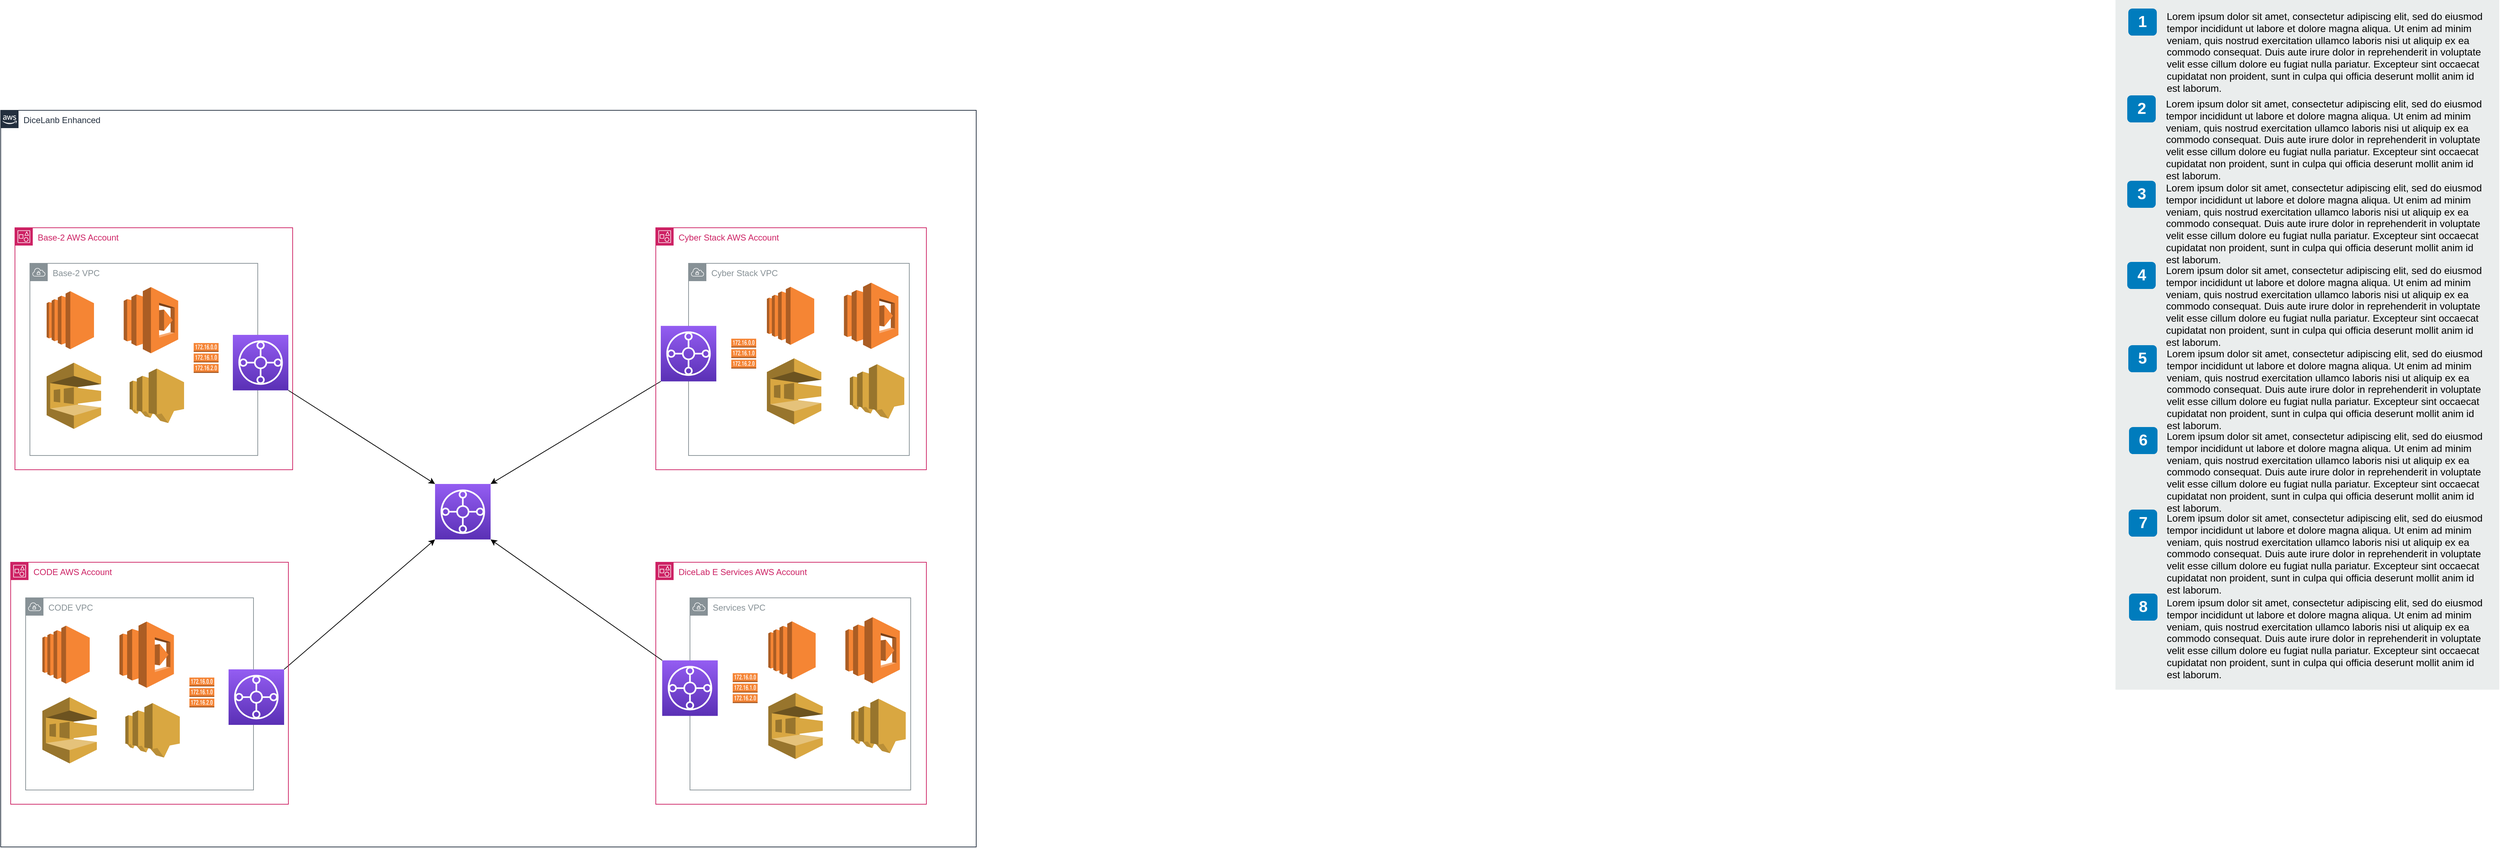 <mxfile version="20.0.3" type="github">
  <diagram id="Ht1M8jgEwFfnCIfOTk4-" name="Page-1">
    <mxGraphModel dx="2076" dy="1320" grid="1" gridSize="10" guides="1" tooltips="1" connect="1" arrows="1" fold="1" page="1" pageScale="1" pageWidth="827" pageHeight="1169" math="0" shadow="0">
      <root>
        <mxCell id="0" />
        <mxCell id="1" parent="0" />
        <mxCell id="UEzPUAAOIrF-is8g5C7q-2" value="DiceLanb Enhanced" style="points=[[0,0],[0.25,0],[0.5,0],[0.75,0],[1,0],[1,0.25],[1,0.5],[1,0.75],[1,1],[0.75,1],[0.5,1],[0.25,1],[0,1],[0,0.75],[0,0.5],[0,0.25]];outlineConnect=0;gradientColor=none;html=1;whiteSpace=wrap;fontSize=12;fontStyle=0;shape=mxgraph.aws4.group;grIcon=mxgraph.aws4.group_aws_cloud_alt;strokeColor=#232F3E;fillColor=none;verticalAlign=top;align=left;spacingLeft=30;fontColor=#232F3E;dashed=0;container=0;pointerEvents=0;collapsible=0;recursiveResize=0;" parent="1" vertex="1">
          <mxGeometry x="10" y="175" width="1370" height="1035" as="geometry" />
        </mxCell>
        <mxCell id="W4KZTmW7VBLh_h7_ePrn-21" value="" style="sketch=0;points=[[0,0,0],[0.25,0,0],[0.5,0,0],[0.75,0,0],[1,0,0],[0,1,0],[0.25,1,0],[0.5,1,0],[0.75,1,0],[1,1,0],[0,0.25,0],[0,0.5,0],[0,0.75,0],[1,0.25,0],[1,0.5,0],[1,0.75,0]];outlineConnect=0;fontColor=#232F3E;gradientColor=#945DF2;gradientDirection=north;fillColor=#5A30B5;strokeColor=#ffffff;dashed=0;verticalLabelPosition=bottom;verticalAlign=top;align=center;html=1;fontSize=12;fontStyle=0;aspect=fixed;shape=mxgraph.aws4.resourceIcon;resIcon=mxgraph.aws4.transit_gateway;" vertex="1" parent="UEzPUAAOIrF-is8g5C7q-2">
          <mxGeometry x="610" y="525" width="78" height="78" as="geometry" />
        </mxCell>
        <mxCell id="W4KZTmW7VBLh_h7_ePrn-22" style="rounded=0;orthogonalLoop=1;jettySize=auto;html=1;entryX=0;entryY=1;entryDx=0;entryDy=0;entryPerimeter=0;exitX=1;exitY=0;exitDx=0;exitDy=0;exitPerimeter=0;" edge="1" parent="UEzPUAAOIrF-is8g5C7q-2" source="W4KZTmW7VBLh_h7_ePrn-84" target="W4KZTmW7VBLh_h7_ePrn-21">
          <mxGeometry relative="1" as="geometry">
            <mxPoint x="404" y="769" as="sourcePoint" />
          </mxGeometry>
        </mxCell>
        <mxCell id="W4KZTmW7VBLh_h7_ePrn-52" style="rounded=0;orthogonalLoop=1;jettySize=auto;html=1;entryX=1;entryY=0;entryDx=0;entryDy=0;entryPerimeter=0;exitX=0;exitY=1;exitDx=0;exitDy=0;exitPerimeter=0;" edge="1" parent="UEzPUAAOIrF-is8g5C7q-2" source="W4KZTmW7VBLh_h7_ePrn-68" target="W4KZTmW7VBLh_h7_ePrn-21">
          <mxGeometry relative="1" as="geometry">
            <mxPoint x="890" y="322.5" as="sourcePoint" />
            <mxPoint x="710" y="305" as="targetPoint" />
          </mxGeometry>
        </mxCell>
        <mxCell id="W4KZTmW7VBLh_h7_ePrn-62" value="Cyber Stack AWS Account&amp;nbsp;" style="points=[[0,0],[0.25,0],[0.5,0],[0.75,0],[1,0],[1,0.25],[1,0.5],[1,0.75],[1,1],[0.75,1],[0.5,1],[0.25,1],[0,1],[0,0.75],[0,0.5],[0,0.25]];outlineConnect=0;gradientColor=none;html=1;whiteSpace=wrap;fontSize=12;fontStyle=0;container=1;pointerEvents=0;collapsible=0;recursiveResize=0;shape=mxgraph.aws4.group;grIcon=mxgraph.aws4.group_account;strokeColor=#CD2264;fillColor=none;verticalAlign=top;align=left;spacingLeft=30;fontColor=#CD2264;dashed=0;" vertex="1" parent="UEzPUAAOIrF-is8g5C7q-2">
          <mxGeometry x="920" y="165" width="380" height="340" as="geometry" />
        </mxCell>
        <mxCell id="W4KZTmW7VBLh_h7_ePrn-63" value="Cyber Stack VPC" style="sketch=0;outlineConnect=0;gradientColor=none;html=1;whiteSpace=wrap;fontSize=12;fontStyle=0;shape=mxgraph.aws4.group;grIcon=mxgraph.aws4.group_vpc;strokeColor=#879196;fillColor=none;verticalAlign=top;align=left;spacingLeft=30;fontColor=#879196;dashed=0;" vertex="1" parent="W4KZTmW7VBLh_h7_ePrn-62">
          <mxGeometry x="46" y="50" width="310" height="270" as="geometry" />
        </mxCell>
        <mxCell id="W4KZTmW7VBLh_h7_ePrn-64" value="" style="outlineConnect=0;dashed=0;verticalLabelPosition=bottom;verticalAlign=top;align=center;html=1;shape=mxgraph.aws3.ec2;fillColor=#F58534;gradientColor=none;" vertex="1" parent="W4KZTmW7VBLh_h7_ePrn-62">
          <mxGeometry x="156" y="82.99" width="66.5" height="81.5" as="geometry" />
        </mxCell>
        <mxCell id="W4KZTmW7VBLh_h7_ePrn-65" value="" style="outlineConnect=0;dashed=0;verticalLabelPosition=bottom;verticalAlign=top;align=center;html=1;shape=mxgraph.aws3.lambda;fillColor=#F58534;gradientColor=none;" vertex="1" parent="W4KZTmW7VBLh_h7_ePrn-62">
          <mxGeometry x="264.25" y="77.24" width="76.5" height="93" as="geometry" />
        </mxCell>
        <mxCell id="W4KZTmW7VBLh_h7_ePrn-66" value="" style="outlineConnect=0;dashed=0;verticalLabelPosition=bottom;verticalAlign=top;align=center;html=1;shape=mxgraph.aws3.sqs;fillColor=#D9A741;gradientColor=none;" vertex="1" parent="W4KZTmW7VBLh_h7_ePrn-62">
          <mxGeometry x="156" y="183.49" width="76.5" height="93" as="geometry" />
        </mxCell>
        <mxCell id="W4KZTmW7VBLh_h7_ePrn-67" value="" style="outlineConnect=0;dashed=0;verticalLabelPosition=bottom;verticalAlign=top;align=center;html=1;shape=mxgraph.aws3.sns;fillColor=#D9A741;gradientColor=none;" vertex="1" parent="W4KZTmW7VBLh_h7_ePrn-62">
          <mxGeometry x="272.5" y="191.74" width="76.5" height="76.5" as="geometry" />
        </mxCell>
        <mxCell id="W4KZTmW7VBLh_h7_ePrn-69" value="" style="outlineConnect=0;dashed=0;verticalLabelPosition=bottom;verticalAlign=top;align=center;html=1;shape=mxgraph.aws3.route_table;fillColor=#F58536;gradientColor=none;" vertex="1" parent="W4KZTmW7VBLh_h7_ePrn-62">
          <mxGeometry x="106" y="155.87" width="35" height="42" as="geometry" />
        </mxCell>
        <mxCell id="W4KZTmW7VBLh_h7_ePrn-68" value="" style="sketch=0;points=[[0,0,0],[0.25,0,0],[0.5,0,0],[0.75,0,0],[1,0,0],[0,1,0],[0.25,1,0],[0.5,1,0],[0.75,1,0],[1,1,0],[0,0.25,0],[0,0.5,0],[0,0.75,0],[1,0.25,0],[1,0.5,0],[1,0.75,0]];outlineConnect=0;fontColor=#232F3E;gradientColor=#945DF2;gradientDirection=north;fillColor=#5A30B5;strokeColor=#ffffff;dashed=0;verticalLabelPosition=bottom;verticalAlign=top;align=center;html=1;fontSize=12;fontStyle=0;aspect=fixed;shape=mxgraph.aws4.resourceIcon;resIcon=mxgraph.aws4.transit_gateway;" vertex="1" parent="W4KZTmW7VBLh_h7_ePrn-62">
          <mxGeometry x="7" y="137.87" width="78" height="78" as="geometry" />
        </mxCell>
        <mxCell id="W4KZTmW7VBLh_h7_ePrn-70" value="DiceLab E Services AWS Account" style="points=[[0,0],[0.25,0],[0.5,0],[0.75,0],[1,0],[1,0.25],[1,0.5],[1,0.75],[1,1],[0.75,1],[0.5,1],[0.25,1],[0,1],[0,0.75],[0,0.5],[0,0.25]];outlineConnect=0;gradientColor=none;html=1;whiteSpace=wrap;fontSize=12;fontStyle=0;container=1;pointerEvents=0;collapsible=0;recursiveResize=0;shape=mxgraph.aws4.group;grIcon=mxgraph.aws4.group_account;strokeColor=#CD2264;fillColor=none;verticalAlign=top;align=left;spacingLeft=30;fontColor=#CD2264;dashed=0;" vertex="1" parent="UEzPUAAOIrF-is8g5C7q-2">
          <mxGeometry x="920" y="635" width="380" height="340" as="geometry" />
        </mxCell>
        <mxCell id="W4KZTmW7VBLh_h7_ePrn-71" value="Services VPC" style="sketch=0;outlineConnect=0;gradientColor=none;html=1;whiteSpace=wrap;fontSize=12;fontStyle=0;shape=mxgraph.aws4.group;grIcon=mxgraph.aws4.group_vpc;strokeColor=#879196;fillColor=none;verticalAlign=top;align=left;spacingLeft=30;fontColor=#879196;dashed=0;" vertex="1" parent="W4KZTmW7VBLh_h7_ePrn-70">
          <mxGeometry x="48" y="50" width="310" height="270" as="geometry" />
        </mxCell>
        <mxCell id="W4KZTmW7VBLh_h7_ePrn-72" value="" style="outlineConnect=0;dashed=0;verticalLabelPosition=bottom;verticalAlign=top;align=center;html=1;shape=mxgraph.aws3.ec2;fillColor=#F58534;gradientColor=none;" vertex="1" parent="W4KZTmW7VBLh_h7_ePrn-70">
          <mxGeometry x="158" y="82.99" width="66.5" height="81.5" as="geometry" />
        </mxCell>
        <mxCell id="W4KZTmW7VBLh_h7_ePrn-73" value="" style="outlineConnect=0;dashed=0;verticalLabelPosition=bottom;verticalAlign=top;align=center;html=1;shape=mxgraph.aws3.lambda;fillColor=#F58534;gradientColor=none;" vertex="1" parent="W4KZTmW7VBLh_h7_ePrn-70">
          <mxGeometry x="266.25" y="77.24" width="76.5" height="93" as="geometry" />
        </mxCell>
        <mxCell id="W4KZTmW7VBLh_h7_ePrn-74" value="" style="outlineConnect=0;dashed=0;verticalLabelPosition=bottom;verticalAlign=top;align=center;html=1;shape=mxgraph.aws3.sqs;fillColor=#D9A741;gradientColor=none;" vertex="1" parent="W4KZTmW7VBLh_h7_ePrn-70">
          <mxGeometry x="158" y="183.49" width="76.5" height="93" as="geometry" />
        </mxCell>
        <mxCell id="W4KZTmW7VBLh_h7_ePrn-75" value="" style="outlineConnect=0;dashed=0;verticalLabelPosition=bottom;verticalAlign=top;align=center;html=1;shape=mxgraph.aws3.sns;fillColor=#D9A741;gradientColor=none;" vertex="1" parent="W4KZTmW7VBLh_h7_ePrn-70">
          <mxGeometry x="274.5" y="191.74" width="76.5" height="76.5" as="geometry" />
        </mxCell>
        <mxCell id="W4KZTmW7VBLh_h7_ePrn-76" value="" style="outlineConnect=0;dashed=0;verticalLabelPosition=bottom;verticalAlign=top;align=center;html=1;shape=mxgraph.aws3.route_table;fillColor=#F58536;gradientColor=none;" vertex="1" parent="W4KZTmW7VBLh_h7_ePrn-70">
          <mxGeometry x="108" y="155.87" width="35" height="42" as="geometry" />
        </mxCell>
        <mxCell id="W4KZTmW7VBLh_h7_ePrn-77" value="" style="sketch=0;points=[[0,0,0],[0.25,0,0],[0.5,0,0],[0.75,0,0],[1,0,0],[0,1,0],[0.25,1,0],[0.5,1,0],[0.75,1,0],[1,1,0],[0,0.25,0],[0,0.5,0],[0,0.75,0],[1,0.25,0],[1,0.5,0],[1,0.75,0]];outlineConnect=0;fontColor=#232F3E;gradientColor=#945DF2;gradientDirection=north;fillColor=#5A30B5;strokeColor=#ffffff;dashed=0;verticalLabelPosition=bottom;verticalAlign=top;align=center;html=1;fontSize=12;fontStyle=0;aspect=fixed;shape=mxgraph.aws4.resourceIcon;resIcon=mxgraph.aws4.transit_gateway;" vertex="1" parent="W4KZTmW7VBLh_h7_ePrn-70">
          <mxGeometry x="9" y="137.87" width="78" height="78" as="geometry" />
        </mxCell>
        <mxCell id="W4KZTmW7VBLh_h7_ePrn-78" value="CODE AWS Account" style="points=[[0,0],[0.25,0],[0.5,0],[0.75,0],[1,0],[1,0.25],[1,0.5],[1,0.75],[1,1],[0.75,1],[0.5,1],[0.25,1],[0,1],[0,0.75],[0,0.5],[0,0.25]];outlineConnect=0;gradientColor=none;html=1;whiteSpace=wrap;fontSize=12;fontStyle=0;container=1;pointerEvents=0;collapsible=0;recursiveResize=0;shape=mxgraph.aws4.group;grIcon=mxgraph.aws4.group_account;strokeColor=#CD2264;fillColor=none;verticalAlign=top;align=left;spacingLeft=30;fontColor=#CD2264;dashed=0;" vertex="1" parent="UEzPUAAOIrF-is8g5C7q-2">
          <mxGeometry x="14" y="635" width="390" height="340" as="geometry" />
        </mxCell>
        <mxCell id="W4KZTmW7VBLh_h7_ePrn-79" value="CODE VPC" style="sketch=0;outlineConnect=0;gradientColor=none;html=1;whiteSpace=wrap;fontSize=12;fontStyle=0;shape=mxgraph.aws4.group;grIcon=mxgraph.aws4.group_vpc;strokeColor=#879196;fillColor=none;verticalAlign=top;align=left;spacingLeft=30;fontColor=#879196;dashed=0;" vertex="1" parent="W4KZTmW7VBLh_h7_ePrn-78">
          <mxGeometry x="21" y="50" width="320" height="270" as="geometry" />
        </mxCell>
        <mxCell id="W4KZTmW7VBLh_h7_ePrn-80" value="" style="outlineConnect=0;dashed=0;verticalLabelPosition=bottom;verticalAlign=top;align=center;html=1;shape=mxgraph.aws3.ec2;fillColor=#F58534;gradientColor=none;" vertex="1" parent="W4KZTmW7VBLh_h7_ePrn-78">
          <mxGeometry x="44.5" y="89.12" width="66.5" height="81.5" as="geometry" />
        </mxCell>
        <mxCell id="W4KZTmW7VBLh_h7_ePrn-81" value="" style="outlineConnect=0;dashed=0;verticalLabelPosition=bottom;verticalAlign=top;align=center;html=1;shape=mxgraph.aws3.lambda;fillColor=#F58534;gradientColor=none;" vertex="1" parent="W4KZTmW7VBLh_h7_ePrn-78">
          <mxGeometry x="152.75" y="83.37" width="76.5" height="93" as="geometry" />
        </mxCell>
        <mxCell id="W4KZTmW7VBLh_h7_ePrn-82" value="" style="outlineConnect=0;dashed=0;verticalLabelPosition=bottom;verticalAlign=top;align=center;html=1;shape=mxgraph.aws3.sqs;fillColor=#D9A741;gradientColor=none;" vertex="1" parent="W4KZTmW7VBLh_h7_ePrn-78">
          <mxGeometry x="44.5" y="189.62" width="76.5" height="93" as="geometry" />
        </mxCell>
        <mxCell id="W4KZTmW7VBLh_h7_ePrn-83" value="" style="outlineConnect=0;dashed=0;verticalLabelPosition=bottom;verticalAlign=top;align=center;html=1;shape=mxgraph.aws3.sns;fillColor=#D9A741;gradientColor=none;" vertex="1" parent="W4KZTmW7VBLh_h7_ePrn-78">
          <mxGeometry x="161" y="197.87" width="76.5" height="76.5" as="geometry" />
        </mxCell>
        <mxCell id="W4KZTmW7VBLh_h7_ePrn-84" value="" style="sketch=0;points=[[0,0,0],[0.25,0,0],[0.5,0,0],[0.75,0,0],[1,0,0],[0,1,0],[0.25,1,0],[0.5,1,0],[0.75,1,0],[1,1,0],[0,0.25,0],[0,0.5,0],[0,0.75,0],[1,0.25,0],[1,0.5,0],[1,0.75,0]];outlineConnect=0;fontColor=#232F3E;gradientColor=#945DF2;gradientDirection=north;fillColor=#5A30B5;strokeColor=#ffffff;dashed=0;verticalLabelPosition=bottom;verticalAlign=top;align=center;html=1;fontSize=12;fontStyle=0;aspect=fixed;shape=mxgraph.aws4.resourceIcon;resIcon=mxgraph.aws4.transit_gateway;" vertex="1" parent="W4KZTmW7VBLh_h7_ePrn-78">
          <mxGeometry x="306" y="150.5" width="78" height="78" as="geometry" />
        </mxCell>
        <mxCell id="W4KZTmW7VBLh_h7_ePrn-85" value="" style="outlineConnect=0;dashed=0;verticalLabelPosition=bottom;verticalAlign=top;align=center;html=1;shape=mxgraph.aws3.route_table;fillColor=#F58536;gradientColor=none;" vertex="1" parent="W4KZTmW7VBLh_h7_ePrn-78">
          <mxGeometry x="251" y="162" width="35" height="42" as="geometry" />
        </mxCell>
        <mxCell id="W4KZTmW7VBLh_h7_ePrn-53" style="rounded=0;orthogonalLoop=1;jettySize=auto;html=1;entryX=1;entryY=1;entryDx=0;entryDy=0;entryPerimeter=0;exitX=0;exitY=0;exitDx=0;exitDy=0;exitPerimeter=0;" edge="1" parent="UEzPUAAOIrF-is8g5C7q-2" source="W4KZTmW7VBLh_h7_ePrn-77" target="W4KZTmW7VBLh_h7_ePrn-21">
          <mxGeometry relative="1" as="geometry">
            <mxPoint x="889" y="753.5" as="sourcePoint" />
          </mxGeometry>
        </mxCell>
        <mxCell id="7OVz4w7n9kzEPWy-4BBC-3" value="" style="rounded=0;whiteSpace=wrap;html=1;fillColor=#EAEDED;fontSize=22;fontColor=#FFFFFF;strokeColor=none;labelBackgroundColor=none;" parent="1" vertex="1">
          <mxGeometry x="2980" y="20" width="539" height="969" as="geometry" />
        </mxCell>
        <mxCell id="7OVz4w7n9kzEPWy-4BBC-4" value="1" style="rounded=1;whiteSpace=wrap;html=1;fillColor=#007CBD;strokeColor=none;fontColor=#FFFFFF;fontStyle=1;fontSize=22;labelBackgroundColor=none;" parent="1" vertex="1">
          <mxGeometry x="2998" y="32" width="40" height="38" as="geometry" />
        </mxCell>
        <mxCell id="7OVz4w7n9kzEPWy-4BBC-5" value="2" style="rounded=1;whiteSpace=wrap;html=1;fillColor=#007CBD;strokeColor=none;fontColor=#FFFFFF;fontStyle=1;fontSize=22;labelBackgroundColor=none;" parent="1" vertex="1">
          <mxGeometry x="2996.5" y="154" width="40" height="38" as="geometry" />
        </mxCell>
        <mxCell id="7OVz4w7n9kzEPWy-4BBC-6" value="3" style="rounded=1;whiteSpace=wrap;html=1;fillColor=#007CBD;strokeColor=none;fontColor=#FFFFFF;fontStyle=1;fontSize=22;labelBackgroundColor=none;" parent="1" vertex="1">
          <mxGeometry x="2996.5" y="274" width="40" height="38" as="geometry" />
        </mxCell>
        <mxCell id="7OVz4w7n9kzEPWy-4BBC-7" value="4" style="rounded=1;whiteSpace=wrap;html=1;fillColor=#007CBD;strokeColor=none;fontColor=#FFFFFF;fontStyle=1;fontSize=22;labelBackgroundColor=none;" parent="1" vertex="1">
          <mxGeometry x="2996.5" y="388" width="40" height="38" as="geometry" />
        </mxCell>
        <mxCell id="7OVz4w7n9kzEPWy-4BBC-8" value="5" style="rounded=1;whiteSpace=wrap;html=1;fillColor=#007CBD;strokeColor=none;fontColor=#FFFFFF;fontStyle=1;fontSize=22;labelBackgroundColor=none;" parent="1" vertex="1">
          <mxGeometry x="2998" y="505" width="40" height="38" as="geometry" />
        </mxCell>
        <mxCell id="7OVz4w7n9kzEPWy-4BBC-9" value="6" style="rounded=1;whiteSpace=wrap;html=1;fillColor=#007CBD;strokeColor=none;fontColor=#FFFFFF;fontStyle=1;fontSize=22;labelBackgroundColor=none;" parent="1" vertex="1">
          <mxGeometry x="2999" y="620" width="40" height="38" as="geometry" />
        </mxCell>
        <mxCell id="7OVz4w7n9kzEPWy-4BBC-10" value="7" style="rounded=1;whiteSpace=wrap;html=1;fillColor=#007CBD;strokeColor=none;fontColor=#FFFFFF;fontStyle=1;fontSize=22;labelBackgroundColor=none;" parent="1" vertex="1">
          <mxGeometry x="2998.5" y="736" width="40" height="38" as="geometry" />
        </mxCell>
        <mxCell id="7OVz4w7n9kzEPWy-4BBC-11" value="8" style="rounded=1;whiteSpace=wrap;html=1;fillColor=#007CBD;strokeColor=none;fontColor=#FFFFFF;fontStyle=1;fontSize=22;labelBackgroundColor=none;" parent="1" vertex="1">
          <mxGeometry x="2999" y="854" width="40" height="38" as="geometry" />
        </mxCell>
        <mxCell id="7OVz4w7n9kzEPWy-4BBC-13" value="&lt;span&gt;Lorem ipsum dolor sit amet, consectetur adipiscing elit, sed do eiusmod tempor incididunt ut labore et dolore magna aliqua. Ut enim ad minim veniam, quis nostrud exercitation ullamco laboris nisi ut aliquip ex ea commodo consequat. Duis aute irure dolor in reprehenderit in voluptate velit esse cillum dolore eu fugiat nulla pariatur. Excepteur sint occaecat cupidatat non proident, sunt in culpa qui officia deserunt mollit anim id est laborum.&lt;/span&gt;&lt;br&gt;" style="text;html=1;align=left;verticalAlign=top;spacingTop=-4;fontSize=14;labelBackgroundColor=none;whiteSpace=wrap;" parent="1" vertex="1">
          <mxGeometry x="3049.5" y="31.5" width="449" height="118" as="geometry" />
        </mxCell>
        <mxCell id="7OVz4w7n9kzEPWy-4BBC-14" value="&lt;span&gt;Lorem ipsum dolor sit amet, consectetur adipiscing elit, sed do eiusmod tempor incididunt ut labore et dolore magna aliqua. Ut enim ad minim veniam, quis nostrud exercitation ullamco laboris nisi ut aliquip ex ea commodo consequat. Duis aute irure dolor in reprehenderit in voluptate velit esse cillum dolore eu fugiat nulla pariatur. Excepteur sint occaecat cupidatat non proident, sunt in culpa qui officia deserunt mollit anim id est laborum.&lt;/span&gt;&lt;br&gt;" style="text;html=1;align=left;verticalAlign=top;spacingTop=-4;fontSize=14;labelBackgroundColor=none;whiteSpace=wrap;" parent="1" vertex="1">
          <mxGeometry x="3048.5" y="154.5" width="450" height="115" as="geometry" />
        </mxCell>
        <mxCell id="7OVz4w7n9kzEPWy-4BBC-15" value="&lt;span&gt;Lorem ipsum dolor sit amet, consectetur adipiscing elit, sed do eiusmod tempor incididunt ut labore et dolore magna aliqua. Ut enim ad minim veniam, quis nostrud exercitation ullamco laboris nisi ut aliquip ex ea commodo consequat. Duis aute irure dolor in reprehenderit in voluptate velit esse cillum dolore eu fugiat nulla pariatur. Excepteur sint occaecat cupidatat non proident, sunt in culpa qui officia deserunt mollit anim id est laborum.&lt;/span&gt;&lt;br&gt;" style="text;html=1;align=left;verticalAlign=top;spacingTop=-4;fontSize=14;labelBackgroundColor=none;whiteSpace=wrap;" parent="1" vertex="1">
          <mxGeometry x="3048.5" y="272.5" width="450" height="117" as="geometry" />
        </mxCell>
        <mxCell id="7OVz4w7n9kzEPWy-4BBC-16" value="&lt;span&gt;Lorem ipsum dolor sit amet, consectetur adipiscing elit, sed do eiusmod tempor incididunt ut labore et dolore magna aliqua. Ut enim ad minim veniam, quis nostrud exercitation ullamco laboris nisi ut aliquip ex ea commodo consequat. Duis aute irure dolor in reprehenderit in voluptate velit esse cillum dolore eu fugiat nulla pariatur. Excepteur sint occaecat cupidatat non proident, sunt in culpa qui officia deserunt mollit anim id est laborum.&lt;/span&gt;&lt;br&gt;" style="text;html=1;align=left;verticalAlign=top;spacingTop=-4;fontSize=14;labelBackgroundColor=none;whiteSpace=wrap;" parent="1" vertex="1">
          <mxGeometry x="3048.5" y="388.5" width="450" height="121" as="geometry" />
        </mxCell>
        <mxCell id="7OVz4w7n9kzEPWy-4BBC-17" value="&lt;span&gt;Lorem ipsum dolor sit amet, consectetur adipiscing elit, sed do eiusmod tempor incididunt ut labore et dolore magna aliqua. Ut enim ad minim veniam, quis nostrud exercitation ullamco laboris nisi ut aliquip ex ea commodo consequat. Duis aute irure dolor in reprehenderit in voluptate velit esse cillum dolore eu fugiat nulla pariatur. Excepteur sint occaecat cupidatat non proident, sunt in culpa qui officia deserunt mollit anim id est laborum.&lt;/span&gt;&lt;br&gt;" style="text;html=1;align=left;verticalAlign=top;spacingTop=-4;fontSize=14;labelBackgroundColor=none;whiteSpace=wrap;" parent="1" vertex="1">
          <mxGeometry x="3049.5" y="505.5" width="449" height="114" as="geometry" />
        </mxCell>
        <mxCell id="7OVz4w7n9kzEPWy-4BBC-18" value="&lt;span&gt;Lorem ipsum dolor sit amet, consectetur adipiscing elit, sed do eiusmod tempor incididunt ut labore et dolore magna aliqua. Ut enim ad minim veniam, quis nostrud exercitation ullamco laboris nisi ut aliquip ex ea commodo consequat. Duis aute irure dolor in reprehenderit in voluptate velit esse cillum dolore eu fugiat nulla pariatur. Excepteur sint occaecat cupidatat non proident, sunt in culpa qui officia deserunt mollit anim id est laborum.&lt;/span&gt;&lt;br&gt;" style="text;html=1;align=left;verticalAlign=top;spacingTop=-4;fontSize=14;labelBackgroundColor=none;whiteSpace=wrap;" parent="1" vertex="1">
          <mxGeometry x="3049.5" y="621.5" width="450" height="118" as="geometry" />
        </mxCell>
        <mxCell id="7OVz4w7n9kzEPWy-4BBC-19" value="&lt;span&gt;Lorem ipsum dolor sit amet, consectetur adipiscing elit, sed do eiusmod tempor incididunt ut labore et dolore magna aliqua. Ut enim ad minim veniam, quis nostrud exercitation ullamco laboris nisi ut aliquip ex ea commodo consequat. Duis aute irure dolor in reprehenderit in voluptate velit esse cillum dolore eu fugiat nulla pariatur. Excepteur sint occaecat cupidatat non proident, sunt in culpa qui officia deserunt mollit anim id est laborum.&lt;/span&gt;&lt;br&gt;" style="text;html=1;align=left;verticalAlign=top;spacingTop=-4;fontSize=14;labelBackgroundColor=none;whiteSpace=wrap;" parent="1" vertex="1">
          <mxGeometry x="3049.5" y="736.5" width="449" height="113" as="geometry" />
        </mxCell>
        <mxCell id="7OVz4w7n9kzEPWy-4BBC-20" value="&lt;span&gt;Lorem ipsum dolor sit amet, consectetur adipiscing elit, sed do eiusmod tempor incididunt ut labore et dolore magna aliqua. Ut enim ad minim veniam, quis nostrud exercitation ullamco laboris nisi ut aliquip ex ea commodo consequat. Duis aute irure dolor in reprehenderit in voluptate velit esse cillum dolore eu fugiat nulla pariatur. Excepteur sint occaecat cupidatat non proident, sunt in culpa qui officia deserunt mollit anim id est laborum.&lt;/span&gt;&lt;br&gt;" style="text;html=1;align=left;verticalAlign=top;spacingTop=-4;fontSize=14;labelBackgroundColor=none;whiteSpace=wrap;" parent="1" vertex="1">
          <mxGeometry x="3049.5" y="855.5" width="449" height="124" as="geometry" />
        </mxCell>
        <mxCell id="W4KZTmW7VBLh_h7_ePrn-2" value="Base-2 AWS Account&amp;nbsp;" style="points=[[0,0],[0.25,0],[0.5,0],[0.75,0],[1,0],[1,0.25],[1,0.5],[1,0.75],[1,1],[0.75,1],[0.5,1],[0.25,1],[0,1],[0,0.75],[0,0.5],[0,0.25]];outlineConnect=0;gradientColor=none;html=1;whiteSpace=wrap;fontSize=12;fontStyle=0;container=1;pointerEvents=0;collapsible=0;recursiveResize=0;shape=mxgraph.aws4.group;grIcon=mxgraph.aws4.group_account;strokeColor=#CD2264;fillColor=none;verticalAlign=top;align=left;spacingLeft=30;fontColor=#CD2264;dashed=0;" vertex="1" parent="1">
          <mxGeometry x="30" y="340" width="390" height="340" as="geometry" />
        </mxCell>
        <mxCell id="W4KZTmW7VBLh_h7_ePrn-4" value="Base-2 VPC" style="sketch=0;outlineConnect=0;gradientColor=none;html=1;whiteSpace=wrap;fontSize=12;fontStyle=0;shape=mxgraph.aws4.group;grIcon=mxgraph.aws4.group_vpc;strokeColor=#879196;fillColor=none;verticalAlign=top;align=left;spacingLeft=30;fontColor=#879196;dashed=0;" vertex="1" parent="W4KZTmW7VBLh_h7_ePrn-2">
          <mxGeometry x="21" y="50" width="320" height="270" as="geometry" />
        </mxCell>
        <mxCell id="W4KZTmW7VBLh_h7_ePrn-6" value="" style="outlineConnect=0;dashed=0;verticalLabelPosition=bottom;verticalAlign=top;align=center;html=1;shape=mxgraph.aws3.ec2;fillColor=#F58534;gradientColor=none;" vertex="1" parent="W4KZTmW7VBLh_h7_ePrn-2">
          <mxGeometry x="44.5" y="89.12" width="66.5" height="81.5" as="geometry" />
        </mxCell>
        <mxCell id="W4KZTmW7VBLh_h7_ePrn-7" value="" style="outlineConnect=0;dashed=0;verticalLabelPosition=bottom;verticalAlign=top;align=center;html=1;shape=mxgraph.aws3.lambda;fillColor=#F58534;gradientColor=none;" vertex="1" parent="W4KZTmW7VBLh_h7_ePrn-2">
          <mxGeometry x="152.75" y="83.37" width="76.5" height="93" as="geometry" />
        </mxCell>
        <mxCell id="W4KZTmW7VBLh_h7_ePrn-8" value="" style="outlineConnect=0;dashed=0;verticalLabelPosition=bottom;verticalAlign=top;align=center;html=1;shape=mxgraph.aws3.sqs;fillColor=#D9A741;gradientColor=none;" vertex="1" parent="W4KZTmW7VBLh_h7_ePrn-2">
          <mxGeometry x="44.5" y="189.62" width="76.5" height="93" as="geometry" />
        </mxCell>
        <mxCell id="W4KZTmW7VBLh_h7_ePrn-9" value="" style="outlineConnect=0;dashed=0;verticalLabelPosition=bottom;verticalAlign=top;align=center;html=1;shape=mxgraph.aws3.sns;fillColor=#D9A741;gradientColor=none;" vertex="1" parent="W4KZTmW7VBLh_h7_ePrn-2">
          <mxGeometry x="161" y="197.87" width="76.5" height="76.5" as="geometry" />
        </mxCell>
        <mxCell id="W4KZTmW7VBLh_h7_ePrn-1" value="" style="sketch=0;points=[[0,0,0],[0.25,0,0],[0.5,0,0],[0.75,0,0],[1,0,0],[0,1,0],[0.25,1,0],[0.5,1,0],[0.75,1,0],[1,1,0],[0,0.25,0],[0,0.5,0],[0,0.75,0],[1,0.25,0],[1,0.5,0],[1,0.75,0]];outlineConnect=0;fontColor=#232F3E;gradientColor=#945DF2;gradientDirection=north;fillColor=#5A30B5;strokeColor=#ffffff;dashed=0;verticalLabelPosition=bottom;verticalAlign=top;align=center;html=1;fontSize=12;fontStyle=0;aspect=fixed;shape=mxgraph.aws4.resourceIcon;resIcon=mxgraph.aws4.transit_gateway;" vertex="1" parent="W4KZTmW7VBLh_h7_ePrn-2">
          <mxGeometry x="306" y="150.5" width="78" height="78" as="geometry" />
        </mxCell>
        <mxCell id="W4KZTmW7VBLh_h7_ePrn-11" value="" style="outlineConnect=0;dashed=0;verticalLabelPosition=bottom;verticalAlign=top;align=center;html=1;shape=mxgraph.aws3.route_table;fillColor=#F58536;gradientColor=none;" vertex="1" parent="W4KZTmW7VBLh_h7_ePrn-2">
          <mxGeometry x="251" y="162" width="35" height="42" as="geometry" />
        </mxCell>
        <mxCell id="W4KZTmW7VBLh_h7_ePrn-23" style="rounded=0;orthogonalLoop=1;jettySize=auto;html=1;entryX=0;entryY=0;entryDx=0;entryDy=0;entryPerimeter=0;exitX=1;exitY=1;exitDx=0;exitDy=0;exitPerimeter=0;" edge="1" parent="1" source="W4KZTmW7VBLh_h7_ePrn-1" target="W4KZTmW7VBLh_h7_ePrn-21">
          <mxGeometry relative="1" as="geometry" />
        </mxCell>
      </root>
    </mxGraphModel>
  </diagram>
</mxfile>
